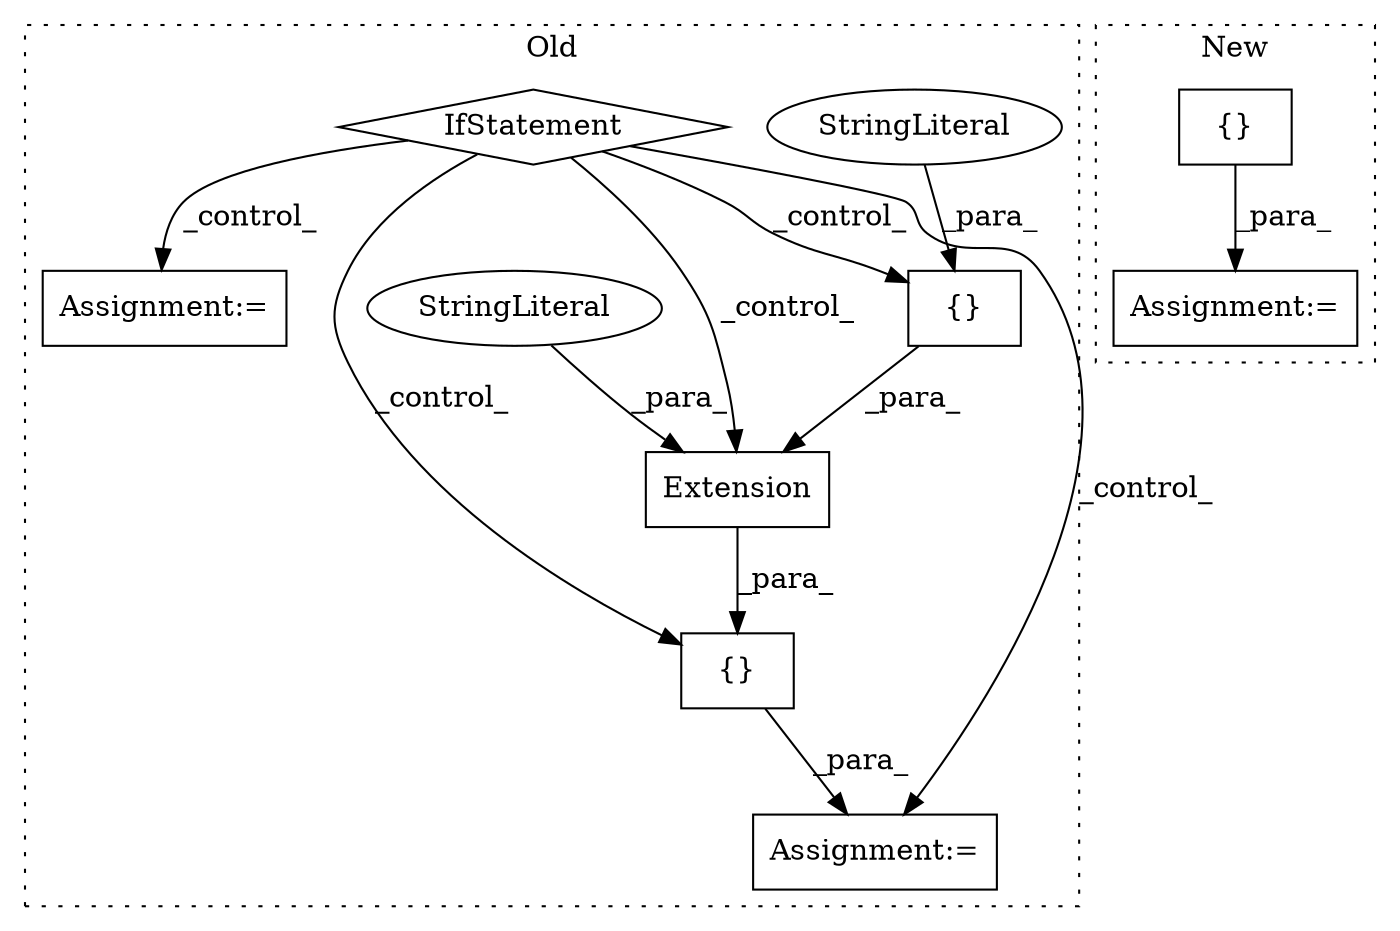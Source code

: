 digraph G {
subgraph cluster0 {
1 [label="Extension" a="32" s="846,907" l="10,1" shape="box"];
3 [label="{}" a="4" s="886,906" l="1,1" shape="box"];
4 [label="StringLiteral" a="45" s="856" l="17" shape="ellipse"];
5 [label="StringLiteral" a="45" s="887" l="19" shape="ellipse"];
6 [label="{}" a="4" s="727,1024" l="1,1" shape="box"];
8 [label="Assignment:=" a="7" s="709" l="1" shape="box"];
9 [label="IfStatement" a="25" s="330,345" l="4,2" shape="diamond"];
10 [label="Assignment:=" a="7" s="358" l="1" shape="box"];
label = "Old";
style="dotted";
}
subgraph cluster1 {
2 [label="{}" a="4" s="687,708" l="1,1" shape="box"];
7 [label="Assignment:=" a="7" s="637" l="14" shape="box"];
label = "New";
style="dotted";
}
1 -> 6 [label="_para_"];
2 -> 7 [label="_para_"];
3 -> 1 [label="_para_"];
4 -> 1 [label="_para_"];
5 -> 3 [label="_para_"];
6 -> 8 [label="_para_"];
9 -> 1 [label="_control_"];
9 -> 3 [label="_control_"];
9 -> 10 [label="_control_"];
9 -> 8 [label="_control_"];
9 -> 6 [label="_control_"];
}